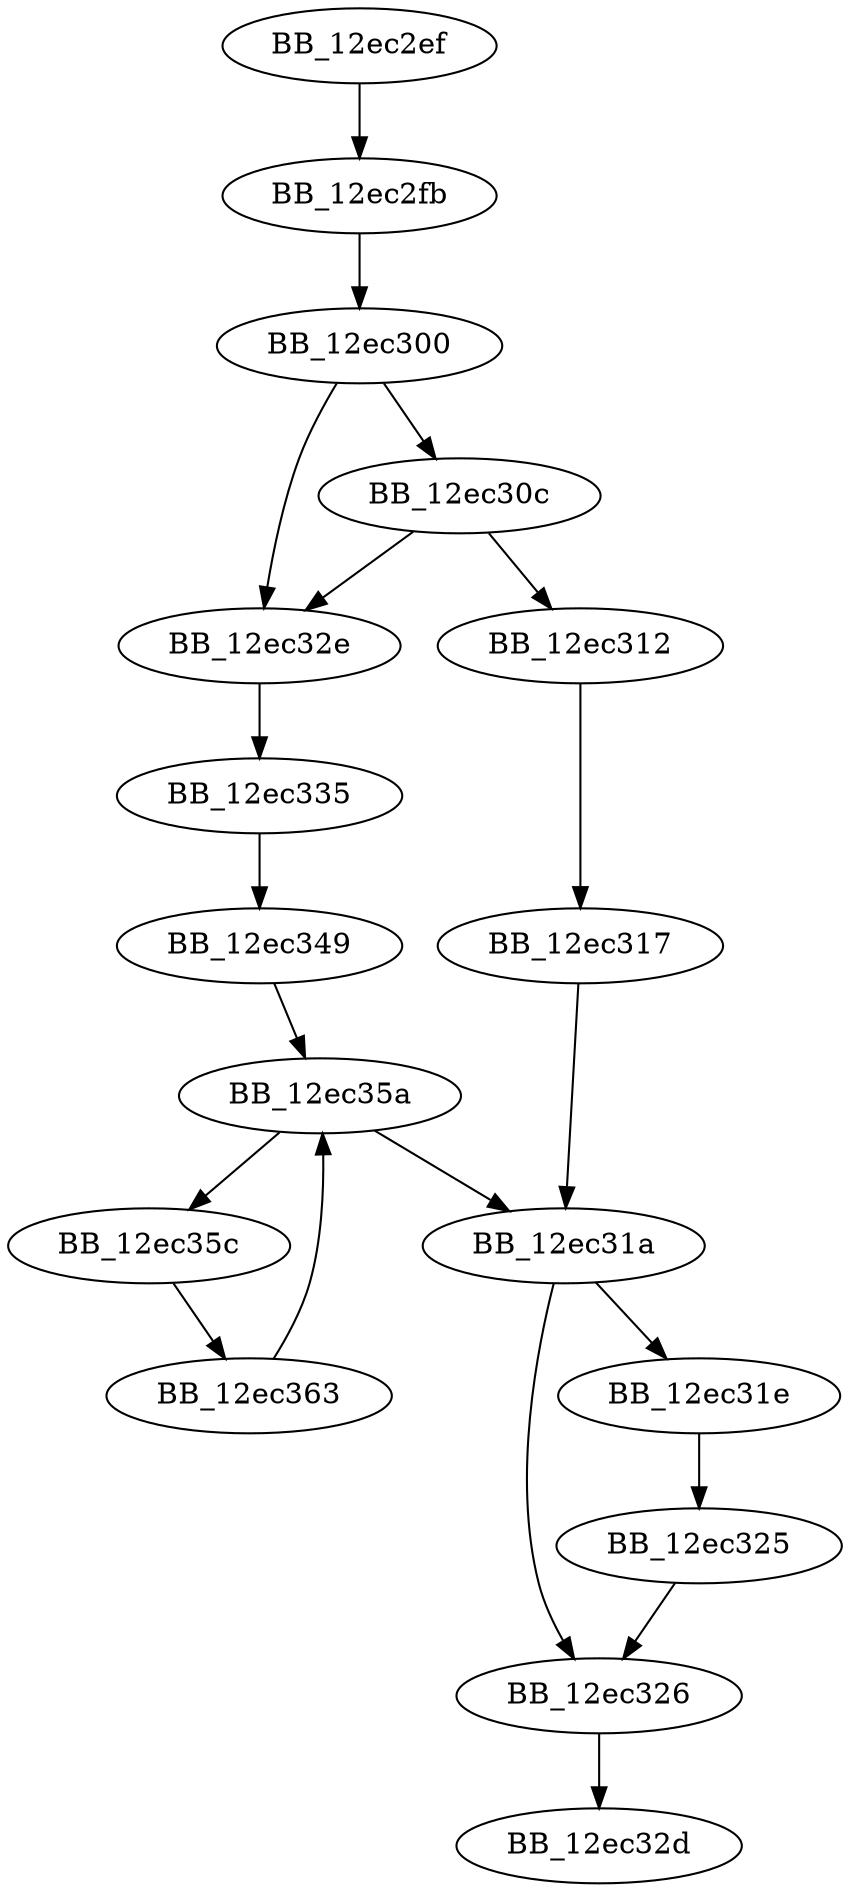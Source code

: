 DiGraph ___updatetlocinfo{
BB_12ec2ef->BB_12ec2fb
BB_12ec2fb->BB_12ec300
BB_12ec300->BB_12ec30c
BB_12ec300->BB_12ec32e
BB_12ec30c->BB_12ec312
BB_12ec30c->BB_12ec32e
BB_12ec312->BB_12ec317
BB_12ec317->BB_12ec31a
BB_12ec31a->BB_12ec31e
BB_12ec31a->BB_12ec326
BB_12ec31e->BB_12ec325
BB_12ec325->BB_12ec326
BB_12ec326->BB_12ec32d
BB_12ec32e->BB_12ec335
BB_12ec335->BB_12ec349
BB_12ec349->BB_12ec35a
BB_12ec35a->BB_12ec31a
BB_12ec35a->BB_12ec35c
BB_12ec35c->BB_12ec363
BB_12ec363->BB_12ec35a
}
